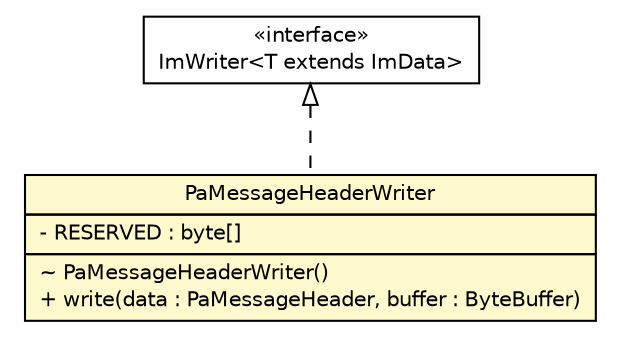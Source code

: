 #!/usr/local/bin/dot
#
# Class diagram 
# Generated by UMLGraph version R5_6 (http://www.umlgraph.org/)
#

digraph G {
	edge [fontname="Helvetica",fontsize=10,labelfontname="Helvetica",labelfontsize=10];
	node [fontname="Helvetica",fontsize=10,shape=plaintext];
	nodesep=0.25;
	ranksep=0.5;
	// de.hsbremen.tc.tnc.message.m.serialize.bytebuffer.ImWriter<T extends de.hsbremen.tc.tnc.message.m.ImData>
	c90629 [label=<<table title="de.hsbremen.tc.tnc.message.m.serialize.bytebuffer.ImWriter" border="0" cellborder="1" cellspacing="0" cellpadding="2" port="p" href="../../../../../../../de/hsbremen/tc/tnc/message/m/serialize/bytebuffer/ImWriter.html">
		<tr><td><table border="0" cellspacing="0" cellpadding="1">
<tr><td align="center" balign="center"> &#171;interface&#187; </td></tr>
<tr><td align="center" balign="center"> ImWriter&lt;T extends ImData&gt; </td></tr>
		</table></td></tr>
		</table>>, URL="../../../../../../../de/hsbremen/tc/tnc/message/m/serialize/bytebuffer/ImWriter.html", fontname="Helvetica", fontcolor="black", fontsize=10.0];
	// org.ietf.nea.pa.serialize.writer.bytebuffer.PaMessageHeaderWriter
	c90794 [label=<<table title="org.ietf.nea.pa.serialize.writer.bytebuffer.PaMessageHeaderWriter" border="0" cellborder="1" cellspacing="0" cellpadding="2" port="p" bgcolor="lemonChiffon" href="./PaMessageHeaderWriter.html">
		<tr><td><table border="0" cellspacing="0" cellpadding="1">
<tr><td align="center" balign="center"> PaMessageHeaderWriter </td></tr>
		</table></td></tr>
		<tr><td><table border="0" cellspacing="0" cellpadding="1">
<tr><td align="left" balign="left"> - RESERVED : byte[] </td></tr>
		</table></td></tr>
		<tr><td><table border="0" cellspacing="0" cellpadding="1">
<tr><td align="left" balign="left"> ~ PaMessageHeaderWriter() </td></tr>
<tr><td align="left" balign="left"> + write(data : PaMessageHeader, buffer : ByteBuffer) </td></tr>
		</table></td></tr>
		</table>>, URL="./PaMessageHeaderWriter.html", fontname="Helvetica", fontcolor="black", fontsize=10.0];
	//org.ietf.nea.pa.serialize.writer.bytebuffer.PaMessageHeaderWriter implements de.hsbremen.tc.tnc.message.m.serialize.bytebuffer.ImWriter<T extends de.hsbremen.tc.tnc.message.m.ImData>
	c90629:p -> c90794:p [dir=back,arrowtail=empty,style=dashed];
}

